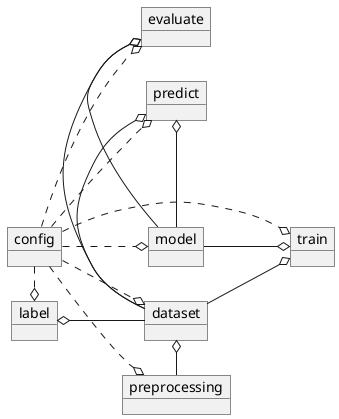 @startuml workflow
left to right direction
object dataset
object label
object evaluate

object model
object preprocessing
object train
object predict

object config

config .down.o dataset
config .o label
config .o evaluate
config .down.o model
config .down.o preprocessing
config .o train
config .o predict

dataset o-right- preprocessing
evaluate o- dataset
evaluate o- model
train o-up- dataset
train o-up- model
predict o- dataset
predict o- model
label o- dataset

@enduml

